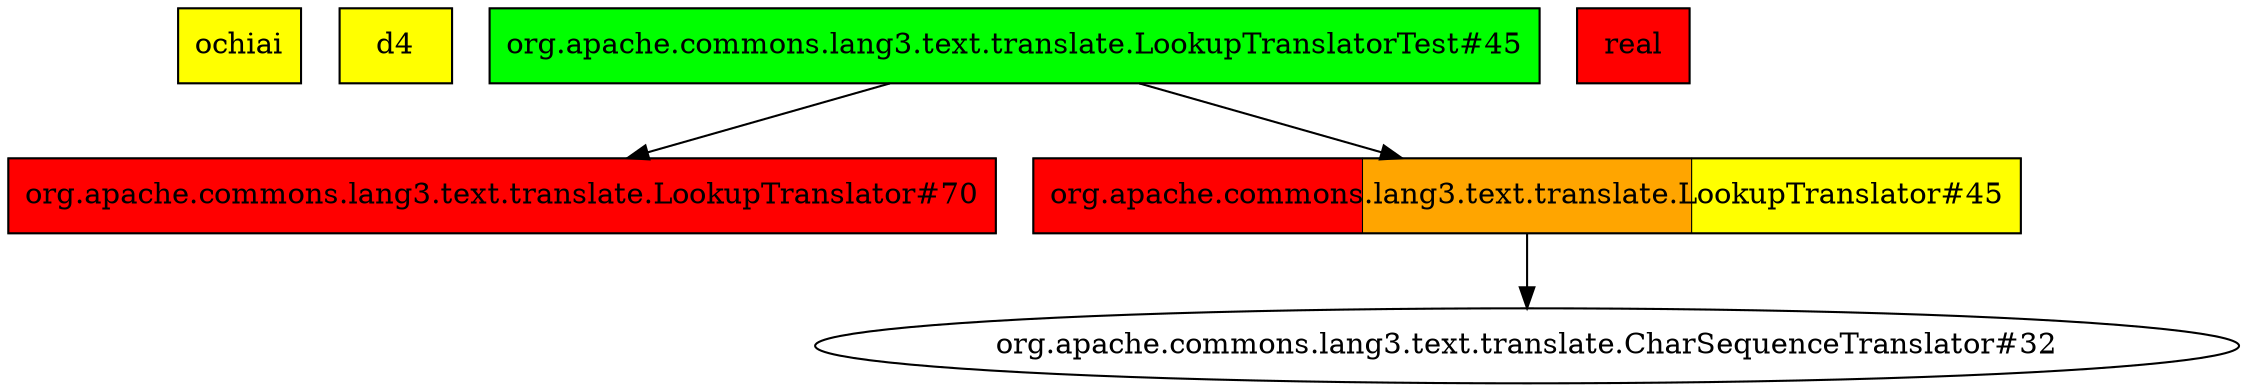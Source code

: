 digraph enhanced {
	"ochiai" [style=striped shape=box fillcolor="yellow"];
	"d4" [style=striped shape=box fillcolor="yellow"];
	"org.apache.commons.lang3.text.translate.LookupTranslator#70" [style=striped shape=box fillcolor="red"];
	"org.apache.commons.lang3.text.translate.LookupTranslatorTest#45" [style=striped shape=box fillcolor="green"];
	"org.apache.commons.lang3.text.translate.LookupTranslator#45" [style=striped shape=box fillcolor="red:orange:yellow"];
	"real" [style=striped shape=box fillcolor="red"];
	"org.apache.commons.lang3.text.translate.LookupTranslatorTest#45" -> "org.apache.commons.lang3.text.translate.LookupTranslator#70";
	"org.apache.commons.lang3.text.translate.LookupTranslator#45" -> "org.apache.commons.lang3.text.translate.CharSequenceTranslator#32";
	"org.apache.commons.lang3.text.translate.LookupTranslatorTest#45" -> "org.apache.commons.lang3.text.translate.LookupTranslator#45";
}
